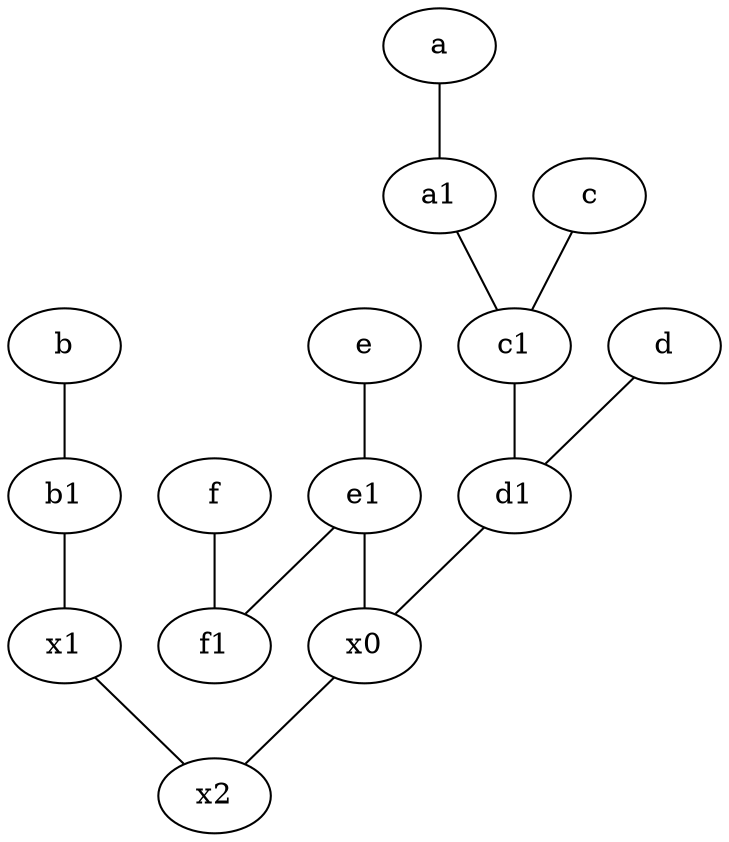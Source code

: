 graph {
	node [labelfontsize=50]
	d1 [labelfontsize=50 pos="3,5!"]
	a1 [labelfontsize=50 pos="8,3!"]
	e [labelfontsize=50 pos="7,9!"]
	e1 [labelfontsize=50 pos="7,7!"]
	c1 [labelfontsize=50 pos="4.5,3!"]
	b1 [labelfontsize=50 pos="9,4!"]
	x1 [labelfontsize=50]
	f1 [labelfontsize=50 pos="3,8!"]
	x2 [labelfontsize=50]
	x0 [labelfontsize=50]
	e1 -- x0
	x0 -- x2
	a1 -- c1
	f -- f1
	a -- a1
	e -- e1
	d -- d1
	b1 -- x1
	c -- c1
	e1 -- f1
	c1 -- d1
	b -- b1
	d1 -- x0
	x1 -- x2
}
